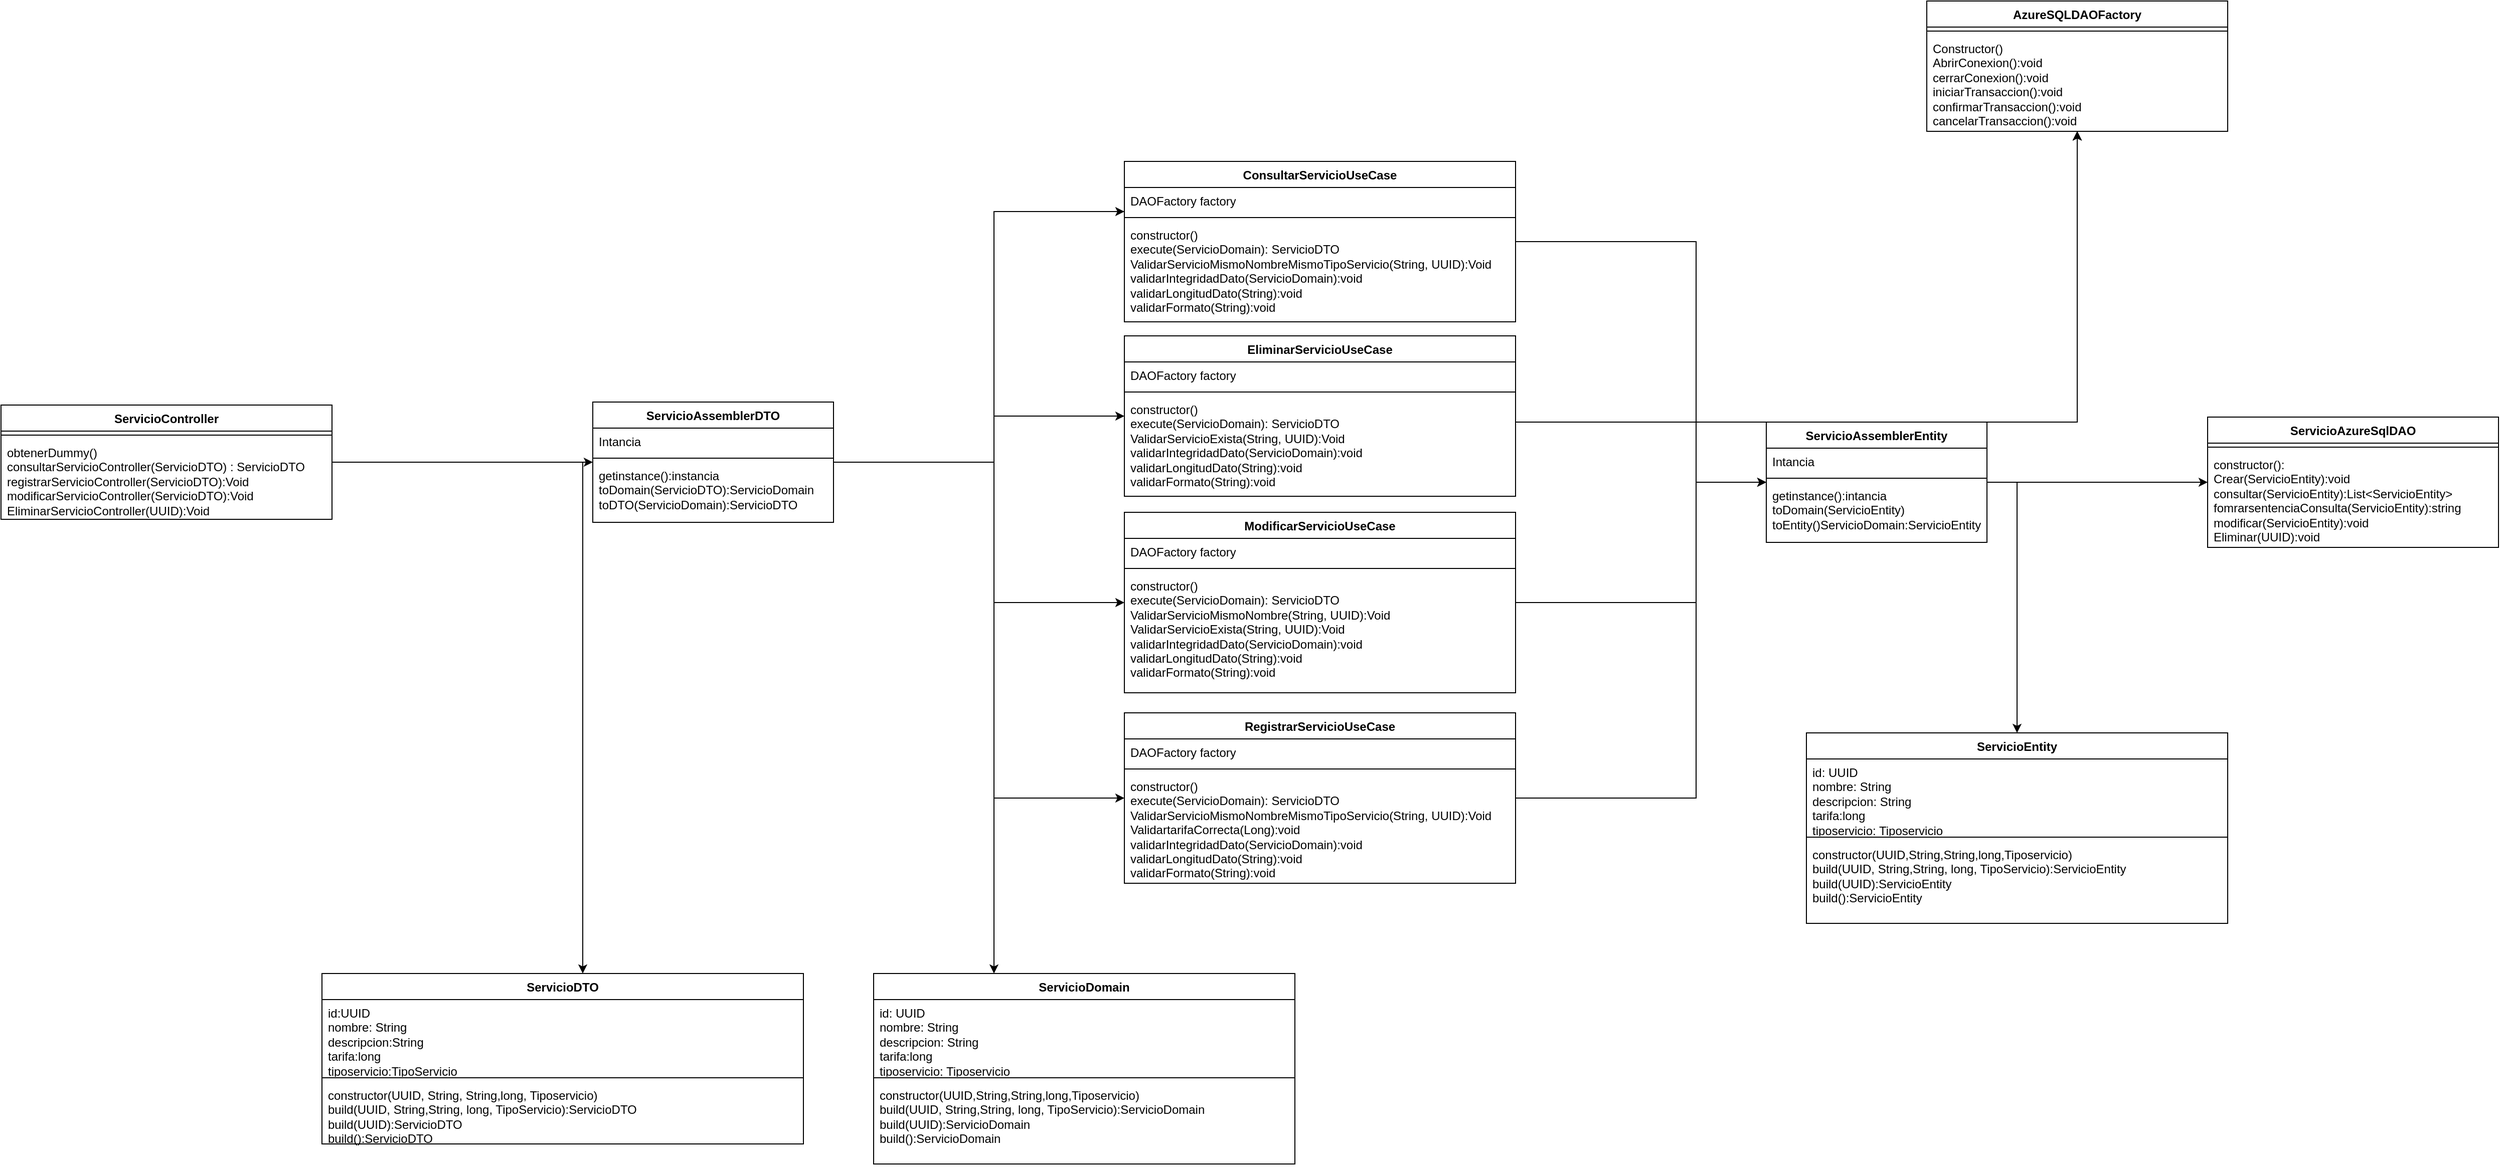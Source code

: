<mxfile version="22.1.2" type="device">
  <diagram name="Página-1" id="_WK2kKmS13Pb3kSvMyUr">
    <mxGraphModel dx="4412" dy="3259" grid="1" gridSize="10" guides="1" tooltips="1" connect="1" arrows="1" fold="1" page="1" pageScale="1" pageWidth="827" pageHeight="1169" math="0" shadow="0">
      <root>
        <mxCell id="0" />
        <mxCell id="1" parent="0" />
        <mxCell id="TENSq_-YTJ1afpd0sng1-21" style="edgeStyle=orthogonalEdgeStyle;rounded=0;orthogonalLoop=1;jettySize=auto;html=1;" edge="1" parent="1" source="TENSq_-YTJ1afpd0sng1-38" target="TENSq_-YTJ1afpd0sng1-5">
          <mxGeometry relative="1" as="geometry">
            <Array as="points">
              <mxPoint x="-20" y="340" />
              <mxPoint x="350" y="340" />
              <mxPoint x="350" y="90" />
            </Array>
          </mxGeometry>
        </mxCell>
        <mxCell id="TENSq_-YTJ1afpd0sng1-25" style="edgeStyle=orthogonalEdgeStyle;rounded=0;orthogonalLoop=1;jettySize=auto;html=1;" edge="1" parent="1" source="TENSq_-YTJ1afpd0sng1-38" target="TENSq_-YTJ1afpd0sng1-9">
          <mxGeometry relative="1" as="geometry">
            <Array as="points">
              <mxPoint x="-20" y="340" />
              <mxPoint x="350" y="340" />
              <mxPoint x="350" y="675" />
            </Array>
          </mxGeometry>
        </mxCell>
        <mxCell id="TENSq_-YTJ1afpd0sng1-50" style="edgeStyle=orthogonalEdgeStyle;rounded=0;orthogonalLoop=1;jettySize=auto;html=1;" edge="1" parent="1" source="TENSq_-YTJ1afpd0sng1-1" target="TENSq_-YTJ1afpd0sng1-38">
          <mxGeometry relative="1" as="geometry" />
        </mxCell>
        <mxCell id="TENSq_-YTJ1afpd0sng1-1" value="ServicioController" style="swimlane;fontStyle=1;align=center;verticalAlign=top;childLayout=stackLayout;horizontal=1;startSize=26;horizontalStack=0;resizeParent=1;resizeParentMax=0;resizeLast=0;collapsible=1;marginBottom=0;whiteSpace=wrap;html=1;" vertex="1" parent="1">
          <mxGeometry x="-640" y="283" width="330" height="114" as="geometry" />
        </mxCell>
        <mxCell id="TENSq_-YTJ1afpd0sng1-3" value="" style="line;strokeWidth=1;fillColor=none;align=left;verticalAlign=middle;spacingTop=-1;spacingLeft=3;spacingRight=3;rotatable=0;labelPosition=right;points=[];portConstraint=eastwest;strokeColor=inherit;" vertex="1" parent="TENSq_-YTJ1afpd0sng1-1">
          <mxGeometry y="26" width="330" height="8" as="geometry" />
        </mxCell>
        <mxCell id="TENSq_-YTJ1afpd0sng1-4" value="obtenerDummy()&lt;br&gt;consultarServicioController(ServicioDTO) : ServicioDTO&lt;br&gt;registrarServicioController(ServicioDTO):Void&lt;br&gt;modificarServicioController(ServicioDTO):Void&lt;br&gt;EliminarServicioController(UUID):Void&lt;br&gt;" style="text;strokeColor=none;fillColor=none;align=left;verticalAlign=top;spacingLeft=4;spacingRight=4;overflow=hidden;rotatable=0;points=[[0,0.5],[1,0.5]];portConstraint=eastwest;whiteSpace=wrap;html=1;" vertex="1" parent="TENSq_-YTJ1afpd0sng1-1">
          <mxGeometry y="34" width="330" height="80" as="geometry" />
        </mxCell>
        <mxCell id="TENSq_-YTJ1afpd0sng1-30" style="edgeStyle=orthogonalEdgeStyle;rounded=0;orthogonalLoop=1;jettySize=auto;html=1;" edge="1" parent="1" source="TENSq_-YTJ1afpd0sng1-5" target="TENSq_-YTJ1afpd0sng1-26">
          <mxGeometry relative="1" as="geometry">
            <Array as="points">
              <mxPoint x="1050" y="120" />
              <mxPoint x="1050" y="300" />
              <mxPoint x="1430" y="300" />
            </Array>
          </mxGeometry>
        </mxCell>
        <mxCell id="TENSq_-YTJ1afpd0sng1-52" style="edgeStyle=orthogonalEdgeStyle;rounded=0;orthogonalLoop=1;jettySize=auto;html=1;" edge="1" parent="1" source="TENSq_-YTJ1afpd0sng1-5" target="TENSq_-YTJ1afpd0sng1-34">
          <mxGeometry relative="1" as="geometry">
            <Array as="points">
              <mxPoint x="350" y="90" />
            </Array>
          </mxGeometry>
        </mxCell>
        <mxCell id="TENSq_-YTJ1afpd0sng1-57" style="edgeStyle=orthogonalEdgeStyle;rounded=0;orthogonalLoop=1;jettySize=auto;html=1;" edge="1" parent="1" source="TENSq_-YTJ1afpd0sng1-1" target="TENSq_-YTJ1afpd0sng1-53">
          <mxGeometry relative="1" as="geometry">
            <Array as="points">
              <mxPoint x="-60" y="340" />
            </Array>
          </mxGeometry>
        </mxCell>
        <mxCell id="TENSq_-YTJ1afpd0sng1-5" value="ConsultarServicioUseCase&lt;br&gt;" style="swimlane;fontStyle=1;align=center;verticalAlign=top;childLayout=stackLayout;horizontal=1;startSize=26;horizontalStack=0;resizeParent=1;resizeParentMax=0;resizeLast=0;collapsible=1;marginBottom=0;whiteSpace=wrap;html=1;" vertex="1" parent="1">
          <mxGeometry x="480" y="40" width="390" height="160" as="geometry" />
        </mxCell>
        <mxCell id="TENSq_-YTJ1afpd0sng1-6" value="DAOFactory factory" style="text;strokeColor=none;fillColor=none;align=left;verticalAlign=top;spacingLeft=4;spacingRight=4;overflow=hidden;rotatable=0;points=[[0,0.5],[1,0.5]];portConstraint=eastwest;whiteSpace=wrap;html=1;" vertex="1" parent="TENSq_-YTJ1afpd0sng1-5">
          <mxGeometry y="26" width="390" height="26" as="geometry" />
        </mxCell>
        <mxCell id="TENSq_-YTJ1afpd0sng1-7" value="" style="line;strokeWidth=1;fillColor=none;align=left;verticalAlign=middle;spacingTop=-1;spacingLeft=3;spacingRight=3;rotatable=0;labelPosition=right;points=[];portConstraint=eastwest;strokeColor=inherit;" vertex="1" parent="TENSq_-YTJ1afpd0sng1-5">
          <mxGeometry y="52" width="390" height="8" as="geometry" />
        </mxCell>
        <mxCell id="TENSq_-YTJ1afpd0sng1-8" value="constructor()&lt;br&gt;execute(ServicioDomain): ServicioDTO&lt;br&gt;ValidarServicioMismoNombreMismoTipoServicio(String, UUID):Void&lt;br&gt;validarIntegridadDato(ServicioDomain):void&lt;br&gt;validarLongitudDato(String):void&lt;br&gt;validarFormato(String):void" style="text;strokeColor=none;fillColor=none;align=left;verticalAlign=top;spacingLeft=4;spacingRight=4;overflow=hidden;rotatable=0;points=[[0,0.5],[1,0.5]];portConstraint=eastwest;whiteSpace=wrap;html=1;" vertex="1" parent="TENSq_-YTJ1afpd0sng1-5">
          <mxGeometry y="60" width="390" height="100" as="geometry" />
        </mxCell>
        <mxCell id="TENSq_-YTJ1afpd0sng1-33" style="edgeStyle=orthogonalEdgeStyle;rounded=0;orthogonalLoop=1;jettySize=auto;html=1;" edge="1" parent="1" source="TENSq_-YTJ1afpd0sng1-9" target="TENSq_-YTJ1afpd0sng1-26">
          <mxGeometry relative="1" as="geometry">
            <Array as="points">
              <mxPoint x="1050" y="675" />
              <mxPoint x="1050" y="300" />
              <mxPoint x="1430" y="300" />
            </Array>
          </mxGeometry>
        </mxCell>
        <mxCell id="TENSq_-YTJ1afpd0sng1-9" value="RegistrarServicioUseCase" style="swimlane;fontStyle=1;align=center;verticalAlign=top;childLayout=stackLayout;horizontal=1;startSize=26;horizontalStack=0;resizeParent=1;resizeParentMax=0;resizeLast=0;collapsible=1;marginBottom=0;whiteSpace=wrap;html=1;" vertex="1" parent="1">
          <mxGeometry x="480" y="590" width="390" height="170" as="geometry" />
        </mxCell>
        <mxCell id="TENSq_-YTJ1afpd0sng1-10" value="DAOFactory factory" style="text;strokeColor=none;fillColor=none;align=left;verticalAlign=top;spacingLeft=4;spacingRight=4;overflow=hidden;rotatable=0;points=[[0,0.5],[1,0.5]];portConstraint=eastwest;whiteSpace=wrap;html=1;" vertex="1" parent="TENSq_-YTJ1afpd0sng1-9">
          <mxGeometry y="26" width="390" height="26" as="geometry" />
        </mxCell>
        <mxCell id="TENSq_-YTJ1afpd0sng1-11" value="" style="line;strokeWidth=1;fillColor=none;align=left;verticalAlign=middle;spacingTop=-1;spacingLeft=3;spacingRight=3;rotatable=0;labelPosition=right;points=[];portConstraint=eastwest;strokeColor=inherit;" vertex="1" parent="TENSq_-YTJ1afpd0sng1-9">
          <mxGeometry y="52" width="390" height="8" as="geometry" />
        </mxCell>
        <mxCell id="TENSq_-YTJ1afpd0sng1-12" value="constructor()&lt;br style=&quot;border-color: var(--border-color);&quot;&gt;execute(ServicioDomain): ServicioDTO&lt;br style=&quot;border-color: var(--border-color);&quot;&gt;ValidarServicioMismoNombreMismoTipoServicio(String, UUID):Void&lt;br&gt;ValidartarifaCorrecta(Long):void&lt;br style=&quot;border-color: var(--border-color);&quot;&gt;validarIntegridadDato(ServicioDomain):void&lt;br style=&quot;border-color: var(--border-color);&quot;&gt;validarLongitudDato(String):void&lt;br style=&quot;border-color: var(--border-color);&quot;&gt;validarFormato(String):void" style="text;strokeColor=none;fillColor=none;align=left;verticalAlign=top;spacingLeft=4;spacingRight=4;overflow=hidden;rotatable=0;points=[[0,0.5],[1,0.5]];portConstraint=eastwest;whiteSpace=wrap;html=1;" vertex="1" parent="TENSq_-YTJ1afpd0sng1-9">
          <mxGeometry y="60" width="390" height="110" as="geometry" />
        </mxCell>
        <mxCell id="TENSq_-YTJ1afpd0sng1-32" style="edgeStyle=orthogonalEdgeStyle;rounded=0;orthogonalLoop=1;jettySize=auto;html=1;" edge="1" parent="1" source="TENSq_-YTJ1afpd0sng1-13" target="TENSq_-YTJ1afpd0sng1-26">
          <mxGeometry relative="1" as="geometry">
            <Array as="points">
              <mxPoint x="1050" y="480" />
              <mxPoint x="1050" y="300" />
              <mxPoint x="1430" y="300" />
            </Array>
          </mxGeometry>
        </mxCell>
        <mxCell id="TENSq_-YTJ1afpd0sng1-64" style="edgeStyle=orthogonalEdgeStyle;rounded=0;orthogonalLoop=1;jettySize=auto;html=1;" edge="1" parent="1" source="TENSq_-YTJ1afpd0sng1-13" target="TENSq_-YTJ1afpd0sng1-42">
          <mxGeometry relative="1" as="geometry">
            <Array as="points">
              <mxPoint x="1050" y="480" />
              <mxPoint x="1050" y="360" />
            </Array>
          </mxGeometry>
        </mxCell>
        <mxCell id="TENSq_-YTJ1afpd0sng1-13" value="ModificarServicioUseCase" style="swimlane;fontStyle=1;align=center;verticalAlign=top;childLayout=stackLayout;horizontal=1;startSize=26;horizontalStack=0;resizeParent=1;resizeParentMax=0;resizeLast=0;collapsible=1;marginBottom=0;whiteSpace=wrap;html=1;" vertex="1" parent="1">
          <mxGeometry x="480" y="390" width="390" height="180" as="geometry" />
        </mxCell>
        <mxCell id="TENSq_-YTJ1afpd0sng1-14" value="DAOFactory factory" style="text;strokeColor=none;fillColor=none;align=left;verticalAlign=top;spacingLeft=4;spacingRight=4;overflow=hidden;rotatable=0;points=[[0,0.5],[1,0.5]];portConstraint=eastwest;whiteSpace=wrap;html=1;" vertex="1" parent="TENSq_-YTJ1afpd0sng1-13">
          <mxGeometry y="26" width="390" height="26" as="geometry" />
        </mxCell>
        <mxCell id="TENSq_-YTJ1afpd0sng1-15" value="" style="line;strokeWidth=1;fillColor=none;align=left;verticalAlign=middle;spacingTop=-1;spacingLeft=3;spacingRight=3;rotatable=0;labelPosition=right;points=[];portConstraint=eastwest;strokeColor=inherit;" vertex="1" parent="TENSq_-YTJ1afpd0sng1-13">
          <mxGeometry y="52" width="390" height="8" as="geometry" />
        </mxCell>
        <mxCell id="TENSq_-YTJ1afpd0sng1-16" value="constructor()&lt;br style=&quot;border-color: var(--border-color);&quot;&gt;execute(ServicioDomain): ServicioDTO&lt;br&gt;ValidarServicioMismoNombre(String, UUID):Void&lt;br style=&quot;border-color: var(--border-color);&quot;&gt;ValidarServicioExista(String, UUID):Void&lt;br style=&quot;border-color: var(--border-color);&quot;&gt;validarIntegridadDato(ServicioDomain):void&lt;br style=&quot;border-color: var(--border-color);&quot;&gt;validarLongitudDato(String):void&lt;br style=&quot;border-color: var(--border-color);&quot;&gt;validarFormato(String):void" style="text;strokeColor=none;fillColor=none;align=left;verticalAlign=top;spacingLeft=4;spacingRight=4;overflow=hidden;rotatable=0;points=[[0,0.5],[1,0.5]];portConstraint=eastwest;whiteSpace=wrap;html=1;" vertex="1" parent="TENSq_-YTJ1afpd0sng1-13">
          <mxGeometry y="60" width="390" height="120" as="geometry" />
        </mxCell>
        <mxCell id="TENSq_-YTJ1afpd0sng1-31" style="edgeStyle=orthogonalEdgeStyle;rounded=0;orthogonalLoop=1;jettySize=auto;html=1;" edge="1" parent="1" source="TENSq_-YTJ1afpd0sng1-17" target="TENSq_-YTJ1afpd0sng1-26">
          <mxGeometry relative="1" as="geometry">
            <Array as="points">
              <mxPoint x="1430" y="300" />
            </Array>
          </mxGeometry>
        </mxCell>
        <mxCell id="TENSq_-YTJ1afpd0sng1-63" style="edgeStyle=orthogonalEdgeStyle;rounded=0;orthogonalLoop=1;jettySize=auto;html=1;" edge="1" parent="1" source="TENSq_-YTJ1afpd0sng1-17" target="TENSq_-YTJ1afpd0sng1-42">
          <mxGeometry relative="1" as="geometry">
            <Array as="points">
              <mxPoint x="1050" y="300" />
              <mxPoint x="1050" y="360" />
            </Array>
          </mxGeometry>
        </mxCell>
        <mxCell id="TENSq_-YTJ1afpd0sng1-17" value="EliminarServicioUseCase" style="swimlane;fontStyle=1;align=center;verticalAlign=top;childLayout=stackLayout;horizontal=1;startSize=26;horizontalStack=0;resizeParent=1;resizeParentMax=0;resizeLast=0;collapsible=1;marginBottom=0;whiteSpace=wrap;html=1;" vertex="1" parent="1">
          <mxGeometry x="480" y="214" width="390" height="160" as="geometry" />
        </mxCell>
        <mxCell id="TENSq_-YTJ1afpd0sng1-18" value="DAOFactory factory" style="text;strokeColor=none;fillColor=none;align=left;verticalAlign=top;spacingLeft=4;spacingRight=4;overflow=hidden;rotatable=0;points=[[0,0.5],[1,0.5]];portConstraint=eastwest;whiteSpace=wrap;html=1;" vertex="1" parent="TENSq_-YTJ1afpd0sng1-17">
          <mxGeometry y="26" width="390" height="26" as="geometry" />
        </mxCell>
        <mxCell id="TENSq_-YTJ1afpd0sng1-19" value="" style="line;strokeWidth=1;fillColor=none;align=left;verticalAlign=middle;spacingTop=-1;spacingLeft=3;spacingRight=3;rotatable=0;labelPosition=right;points=[];portConstraint=eastwest;strokeColor=inherit;" vertex="1" parent="TENSq_-YTJ1afpd0sng1-17">
          <mxGeometry y="52" width="390" height="8" as="geometry" />
        </mxCell>
        <mxCell id="TENSq_-YTJ1afpd0sng1-20" value="constructor()&lt;br style=&quot;border-color: var(--border-color);&quot;&gt;execute(ServicioDomain): ServicioDTO&lt;br style=&quot;border-color: var(--border-color);&quot;&gt;ValidarServicioExista(String, UUID):Void&lt;br style=&quot;border-color: var(--border-color);&quot;&gt;validarIntegridadDato(ServicioDomain):void&lt;br style=&quot;border-color: var(--border-color);&quot;&gt;validarLongitudDato(String):void&lt;br style=&quot;border-color: var(--border-color);&quot;&gt;validarFormato(String):void&lt;br&gt;" style="text;strokeColor=none;fillColor=none;align=left;verticalAlign=top;spacingLeft=4;spacingRight=4;overflow=hidden;rotatable=0;points=[[0,0.5],[1,0.5]];portConstraint=eastwest;whiteSpace=wrap;html=1;" vertex="1" parent="TENSq_-YTJ1afpd0sng1-17">
          <mxGeometry y="60" width="390" height="100" as="geometry" />
        </mxCell>
        <mxCell id="TENSq_-YTJ1afpd0sng1-22" style="edgeStyle=orthogonalEdgeStyle;rounded=0;orthogonalLoop=1;jettySize=auto;html=1;" edge="1" parent="1" source="TENSq_-YTJ1afpd0sng1-38" target="TENSq_-YTJ1afpd0sng1-17">
          <mxGeometry relative="1" as="geometry">
            <Array as="points">
              <mxPoint x="-20" y="340" />
              <mxPoint x="350" y="340" />
              <mxPoint x="350" y="294" />
            </Array>
          </mxGeometry>
        </mxCell>
        <mxCell id="TENSq_-YTJ1afpd0sng1-23" style="edgeStyle=orthogonalEdgeStyle;rounded=0;orthogonalLoop=1;jettySize=auto;html=1;" edge="1" parent="1" source="TENSq_-YTJ1afpd0sng1-38" target="TENSq_-YTJ1afpd0sng1-13">
          <mxGeometry relative="1" as="geometry">
            <Array as="points">
              <mxPoint x="-20" y="340" />
              <mxPoint x="350" y="340" />
              <mxPoint x="350" y="480" />
            </Array>
          </mxGeometry>
        </mxCell>
        <mxCell id="TENSq_-YTJ1afpd0sng1-26" value="AzureSQLDAOFactory" style="swimlane;fontStyle=1;align=center;verticalAlign=top;childLayout=stackLayout;horizontal=1;startSize=26;horizontalStack=0;resizeParent=1;resizeParentMax=0;resizeLast=0;collapsible=1;marginBottom=0;whiteSpace=wrap;html=1;" vertex="1" parent="1">
          <mxGeometry x="1280" y="-120" width="300" height="130" as="geometry" />
        </mxCell>
        <mxCell id="TENSq_-YTJ1afpd0sng1-28" value="" style="line;strokeWidth=1;fillColor=none;align=left;verticalAlign=middle;spacingTop=-1;spacingLeft=3;spacingRight=3;rotatable=0;labelPosition=right;points=[];portConstraint=eastwest;strokeColor=inherit;" vertex="1" parent="TENSq_-YTJ1afpd0sng1-26">
          <mxGeometry y="26" width="300" height="8" as="geometry" />
        </mxCell>
        <mxCell id="TENSq_-YTJ1afpd0sng1-29" value="Constructor()&lt;br&gt;AbrirConexion():void&lt;br&gt;cerrarConexion():void&lt;br&gt;iniciarTransaccion():void&lt;br&gt;confirmarTransaccion():void&lt;br&gt;cancelarTransaccion():void" style="text;strokeColor=none;fillColor=none;align=left;verticalAlign=top;spacingLeft=4;spacingRight=4;overflow=hidden;rotatable=0;points=[[0,0.5],[1,0.5]];portConstraint=eastwest;whiteSpace=wrap;html=1;" vertex="1" parent="TENSq_-YTJ1afpd0sng1-26">
          <mxGeometry y="34" width="300" height="96" as="geometry" />
        </mxCell>
        <mxCell id="TENSq_-YTJ1afpd0sng1-34" value="ServicioDomain" style="swimlane;fontStyle=1;align=center;verticalAlign=top;childLayout=stackLayout;horizontal=1;startSize=26;horizontalStack=0;resizeParent=1;resizeParentMax=0;resizeLast=0;collapsible=1;marginBottom=0;whiteSpace=wrap;html=1;" vertex="1" parent="1">
          <mxGeometry x="230" y="850" width="420" height="190" as="geometry" />
        </mxCell>
        <mxCell id="TENSq_-YTJ1afpd0sng1-35" value="id: UUID&lt;br&gt;nombre: String&lt;br&gt;descripcion: String&lt;br&gt;tarifa:long&lt;br&gt;tiposervicio: Tiposervicio" style="text;strokeColor=none;fillColor=none;align=left;verticalAlign=top;spacingLeft=4;spacingRight=4;overflow=hidden;rotatable=0;points=[[0,0.5],[1,0.5]];portConstraint=eastwest;whiteSpace=wrap;html=1;" vertex="1" parent="TENSq_-YTJ1afpd0sng1-34">
          <mxGeometry y="26" width="420" height="74" as="geometry" />
        </mxCell>
        <mxCell id="TENSq_-YTJ1afpd0sng1-36" value="" style="line;strokeWidth=1;fillColor=none;align=left;verticalAlign=middle;spacingTop=-1;spacingLeft=3;spacingRight=3;rotatable=0;labelPosition=right;points=[];portConstraint=eastwest;strokeColor=inherit;" vertex="1" parent="TENSq_-YTJ1afpd0sng1-34">
          <mxGeometry y="100" width="420" height="8" as="geometry" />
        </mxCell>
        <mxCell id="TENSq_-YTJ1afpd0sng1-37" value="constructor(UUID,String,String,long,Tiposervicio)&lt;br&gt;build(UUID, String,String, long, TipoServicio):ServicioDomain&lt;br&gt;build(UUID):ServicioDomain&lt;br&gt;build():ServicioDomain" style="text;strokeColor=none;fillColor=none;align=left;verticalAlign=top;spacingLeft=4;spacingRight=4;overflow=hidden;rotatable=0;points=[[0,0.5],[1,0.5]];portConstraint=eastwest;whiteSpace=wrap;html=1;" vertex="1" parent="TENSq_-YTJ1afpd0sng1-34">
          <mxGeometry y="108" width="420" height="82" as="geometry" />
        </mxCell>
        <mxCell id="TENSq_-YTJ1afpd0sng1-38" value="ServicioAssemblerDTO" style="swimlane;fontStyle=1;align=center;verticalAlign=top;childLayout=stackLayout;horizontal=1;startSize=26;horizontalStack=0;resizeParent=1;resizeParentMax=0;resizeLast=0;collapsible=1;marginBottom=0;whiteSpace=wrap;html=1;" vertex="1" parent="1">
          <mxGeometry x="-50" y="280" width="240" height="120" as="geometry" />
        </mxCell>
        <mxCell id="TENSq_-YTJ1afpd0sng1-39" value="Intancia" style="text;strokeColor=none;fillColor=none;align=left;verticalAlign=top;spacingLeft=4;spacingRight=4;overflow=hidden;rotatable=0;points=[[0,0.5],[1,0.5]];portConstraint=eastwest;whiteSpace=wrap;html=1;" vertex="1" parent="TENSq_-YTJ1afpd0sng1-38">
          <mxGeometry y="26" width="240" height="26" as="geometry" />
        </mxCell>
        <mxCell id="TENSq_-YTJ1afpd0sng1-40" value="" style="line;strokeWidth=1;fillColor=none;align=left;verticalAlign=middle;spacingTop=-1;spacingLeft=3;spacingRight=3;rotatable=0;labelPosition=right;points=[];portConstraint=eastwest;strokeColor=inherit;" vertex="1" parent="TENSq_-YTJ1afpd0sng1-38">
          <mxGeometry y="52" width="240" height="8" as="geometry" />
        </mxCell>
        <mxCell id="TENSq_-YTJ1afpd0sng1-41" value="getinstance():instancia&lt;br&gt;toDomain(ServicioDTO):ServicioDomain&lt;br&gt;toDTO(ServicioDomain):ServicioDTO" style="text;strokeColor=none;fillColor=none;align=left;verticalAlign=top;spacingLeft=4;spacingRight=4;overflow=hidden;rotatable=0;points=[[0,0.5],[1,0.5]];portConstraint=eastwest;whiteSpace=wrap;html=1;" vertex="1" parent="TENSq_-YTJ1afpd0sng1-38">
          <mxGeometry y="60" width="240" height="60" as="geometry" />
        </mxCell>
        <mxCell id="TENSq_-YTJ1afpd0sng1-66" style="edgeStyle=orthogonalEdgeStyle;rounded=0;orthogonalLoop=1;jettySize=auto;html=1;entryX=0.5;entryY=0;entryDx=0;entryDy=0;" edge="1" parent="1" source="TENSq_-YTJ1afpd0sng1-42" target="TENSq_-YTJ1afpd0sng1-58">
          <mxGeometry relative="1" as="geometry">
            <Array as="points">
              <mxPoint x="1370" y="360" />
            </Array>
          </mxGeometry>
        </mxCell>
        <mxCell id="TENSq_-YTJ1afpd0sng1-71" style="edgeStyle=orthogonalEdgeStyle;rounded=0;orthogonalLoop=1;jettySize=auto;html=1;" edge="1" parent="1" source="TENSq_-YTJ1afpd0sng1-42" target="TENSq_-YTJ1afpd0sng1-67">
          <mxGeometry relative="1" as="geometry" />
        </mxCell>
        <mxCell id="TENSq_-YTJ1afpd0sng1-42" value="ServicioAssemblerEntity" style="swimlane;fontStyle=1;align=center;verticalAlign=top;childLayout=stackLayout;horizontal=1;startSize=26;horizontalStack=0;resizeParent=1;resizeParentMax=0;resizeLast=0;collapsible=1;marginBottom=0;whiteSpace=wrap;html=1;" vertex="1" parent="1">
          <mxGeometry x="1120" y="300" width="220" height="120" as="geometry" />
        </mxCell>
        <mxCell id="TENSq_-YTJ1afpd0sng1-43" value="Intancia" style="text;strokeColor=none;fillColor=none;align=left;verticalAlign=top;spacingLeft=4;spacingRight=4;overflow=hidden;rotatable=0;points=[[0,0.5],[1,0.5]];portConstraint=eastwest;whiteSpace=wrap;html=1;" vertex="1" parent="TENSq_-YTJ1afpd0sng1-42">
          <mxGeometry y="26" width="220" height="26" as="geometry" />
        </mxCell>
        <mxCell id="TENSq_-YTJ1afpd0sng1-44" value="" style="line;strokeWidth=1;fillColor=none;align=left;verticalAlign=middle;spacingTop=-1;spacingLeft=3;spacingRight=3;rotatable=0;labelPosition=right;points=[];portConstraint=eastwest;strokeColor=inherit;" vertex="1" parent="TENSq_-YTJ1afpd0sng1-42">
          <mxGeometry y="52" width="220" height="8" as="geometry" />
        </mxCell>
        <mxCell id="TENSq_-YTJ1afpd0sng1-45" value="getinstance():intancia&lt;br&gt;toDomain(ServicioEntity)&lt;br&gt;toEntity()ServicioDomain:ServicioEntity" style="text;strokeColor=none;fillColor=none;align=left;verticalAlign=top;spacingLeft=4;spacingRight=4;overflow=hidden;rotatable=0;points=[[0,0.5],[1,0.5]];portConstraint=eastwest;whiteSpace=wrap;html=1;" vertex="1" parent="TENSq_-YTJ1afpd0sng1-42">
          <mxGeometry y="60" width="220" height="60" as="geometry" />
        </mxCell>
        <mxCell id="TENSq_-YTJ1afpd0sng1-53" value="ServicioDTO" style="swimlane;fontStyle=1;align=center;verticalAlign=top;childLayout=stackLayout;horizontal=1;startSize=26;horizontalStack=0;resizeParent=1;resizeParentMax=0;resizeLast=0;collapsible=1;marginBottom=0;whiteSpace=wrap;html=1;" vertex="1" parent="1">
          <mxGeometry x="-320" y="850" width="480" height="170" as="geometry" />
        </mxCell>
        <mxCell id="TENSq_-YTJ1afpd0sng1-54" value="id:UUID&lt;br&gt;nombre: String&lt;br&gt;descripcion:String&lt;br&gt;tarifa:long&lt;br&gt;tiposervicio:TipoServicio" style="text;strokeColor=none;fillColor=none;align=left;verticalAlign=top;spacingLeft=4;spacingRight=4;overflow=hidden;rotatable=0;points=[[0,0.5],[1,0.5]];portConstraint=eastwest;whiteSpace=wrap;html=1;" vertex="1" parent="TENSq_-YTJ1afpd0sng1-53">
          <mxGeometry y="26" width="480" height="74" as="geometry" />
        </mxCell>
        <mxCell id="TENSq_-YTJ1afpd0sng1-55" value="" style="line;strokeWidth=1;fillColor=none;align=left;verticalAlign=middle;spacingTop=-1;spacingLeft=3;spacingRight=3;rotatable=0;labelPosition=right;points=[];portConstraint=eastwest;strokeColor=inherit;" vertex="1" parent="TENSq_-YTJ1afpd0sng1-53">
          <mxGeometry y="100" width="480" height="8" as="geometry" />
        </mxCell>
        <mxCell id="TENSq_-YTJ1afpd0sng1-56" value="constructor(UUID, String, String,long, Tiposervicio)&lt;br&gt;build(UUID, String,String, long, TipoServicio):ServicioDTO&lt;br style=&quot;border-color: var(--border-color);&quot;&gt;build(UUID):ServicioDTO&lt;br style=&quot;border-color: var(--border-color);&quot;&gt;build():ServicioDTO" style="text;strokeColor=none;fillColor=none;align=left;verticalAlign=top;spacingLeft=4;spacingRight=4;overflow=hidden;rotatable=0;points=[[0,0.5],[1,0.5]];portConstraint=eastwest;whiteSpace=wrap;html=1;" vertex="1" parent="TENSq_-YTJ1afpd0sng1-53">
          <mxGeometry y="108" width="480" height="62" as="geometry" />
        </mxCell>
        <mxCell id="TENSq_-YTJ1afpd0sng1-58" value="ServicioEntity" style="swimlane;fontStyle=1;align=center;verticalAlign=top;childLayout=stackLayout;horizontal=1;startSize=26;horizontalStack=0;resizeParent=1;resizeParentMax=0;resizeLast=0;collapsible=1;marginBottom=0;whiteSpace=wrap;html=1;" vertex="1" parent="1">
          <mxGeometry x="1160" y="610" width="420" height="190" as="geometry" />
        </mxCell>
        <mxCell id="TENSq_-YTJ1afpd0sng1-59" value="id: UUID&lt;br&gt;nombre: String&lt;br&gt;descripcion: String&lt;br&gt;tarifa:long&lt;br&gt;tiposervicio: Tiposervicio" style="text;strokeColor=none;fillColor=none;align=left;verticalAlign=top;spacingLeft=4;spacingRight=4;overflow=hidden;rotatable=0;points=[[0,0.5],[1,0.5]];portConstraint=eastwest;whiteSpace=wrap;html=1;" vertex="1" parent="TENSq_-YTJ1afpd0sng1-58">
          <mxGeometry y="26" width="420" height="74" as="geometry" />
        </mxCell>
        <mxCell id="TENSq_-YTJ1afpd0sng1-60" value="" style="line;strokeWidth=1;fillColor=none;align=left;verticalAlign=middle;spacingTop=-1;spacingLeft=3;spacingRight=3;rotatable=0;labelPosition=right;points=[];portConstraint=eastwest;strokeColor=inherit;" vertex="1" parent="TENSq_-YTJ1afpd0sng1-58">
          <mxGeometry y="100" width="420" height="8" as="geometry" />
        </mxCell>
        <mxCell id="TENSq_-YTJ1afpd0sng1-61" value="constructor(UUID,String,String,long,Tiposervicio)&lt;br&gt;build(UUID, String,String, long, TipoServicio):ServicioEntity&lt;br&gt;build(UUID):ServicioEntity&lt;br&gt;build():ServicioEntity" style="text;strokeColor=none;fillColor=none;align=left;verticalAlign=top;spacingLeft=4;spacingRight=4;overflow=hidden;rotatable=0;points=[[0,0.5],[1,0.5]];portConstraint=eastwest;whiteSpace=wrap;html=1;" vertex="1" parent="TENSq_-YTJ1afpd0sng1-58">
          <mxGeometry y="108" width="420" height="82" as="geometry" />
        </mxCell>
        <mxCell id="TENSq_-YTJ1afpd0sng1-67" value="ServicioAzureSqlDAO" style="swimlane;fontStyle=1;align=center;verticalAlign=top;childLayout=stackLayout;horizontal=1;startSize=26;horizontalStack=0;resizeParent=1;resizeParentMax=0;resizeLast=0;collapsible=1;marginBottom=0;whiteSpace=wrap;html=1;" vertex="1" parent="1">
          <mxGeometry x="1560" y="295" width="290" height="130" as="geometry" />
        </mxCell>
        <mxCell id="TENSq_-YTJ1afpd0sng1-69" value="" style="line;strokeWidth=1;fillColor=none;align=left;verticalAlign=middle;spacingTop=-1;spacingLeft=3;spacingRight=3;rotatable=0;labelPosition=right;points=[];portConstraint=eastwest;strokeColor=inherit;" vertex="1" parent="TENSq_-YTJ1afpd0sng1-67">
          <mxGeometry y="26" width="290" height="8" as="geometry" />
        </mxCell>
        <mxCell id="TENSq_-YTJ1afpd0sng1-70" value="constructor():&lt;br&gt;Crear(ServicioEntity):void&lt;br&gt;consultar(ServicioEntity):List&amp;lt;ServicioEntity&amp;gt;&lt;br&gt;fomrarsentenciaConsulta(ServicioEntity):string&lt;br&gt;modificar(ServicioEntity):void&lt;br&gt;Eliminar(UUID):void" style="text;strokeColor=none;fillColor=none;align=left;verticalAlign=top;spacingLeft=4;spacingRight=4;overflow=hidden;rotatable=0;points=[[0,0.5],[1,0.5]];portConstraint=eastwest;whiteSpace=wrap;html=1;" vertex="1" parent="TENSq_-YTJ1afpd0sng1-67">
          <mxGeometry y="34" width="290" height="96" as="geometry" />
        </mxCell>
      </root>
    </mxGraphModel>
  </diagram>
</mxfile>
